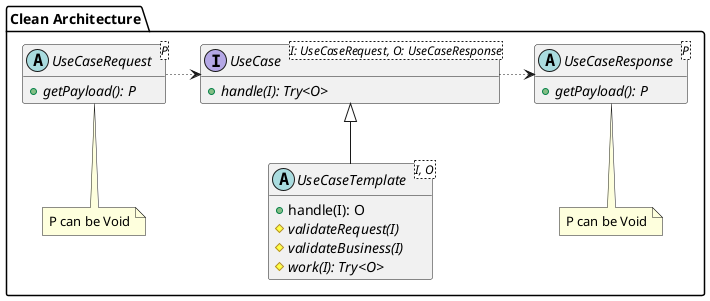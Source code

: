 @startuml clean_arch
hide empty members
package "Clean Architecture" as CLEANARCH {
  abstract class UseCaseRequest<P> {
    {abstract} +getPayload(): P
  }
  abstract class UseCaseResponse<P> {
    {abstract} +getPayload(): P
  }
  note bottom of UseCaseRequest : P can be Void
  note bottom of UseCaseResponse : P can be Void
  interface UseCase<I: UseCaseRequest, O: UseCaseResponse> {
    {abstract} +handle(I): Try<O>
  }
  abstract class UseCaseTemplate<I, O> {
    +handle(I): O
    {abstract} #validateRequest(I)
    {abstract} #validateBusiness(I)
    {abstract} #work(I): Try<O>
  }
  ' note bottom of UseCaseTemplate : handle() uses Try pattern
  UseCase <|-- UseCaseTemplate
  UseCaseRequest .[dotted]right.> UseCase
  UseCase .[dotted]right.> UseCaseResponse
}
@enduml

@startuml CQRS
hide empty members
package CQRS {
  package DTOs {
    abstract class CqrsRequest<P> {
      type: string
      {abstract} +getPayload(): P
    }
    abstract class CqrsResponse<P> {
      type: string
      {abstract} +getPayload(): P
    }
    class Command<P>
    class Query<P>
    class Event<P>
    class Outcome<P>
    class Result<P>
    Command <-- Outcome
    Query <-- Result
    CqrsRequest <|-- Command
    CqrsRequest <|-- Query
    CqrsRequest <|-- Event
    CqrsResponse <|-- Outcome
    CqrsResponse <|-- Result
  }
  package handlers {
    interface Handler<I, O> {
      {abstract} +handle(I): O
    }
    interface HandlerAsync<I> {
      {abstract} +handle(I): Void
    }
    interface QueryHandler<O> {
      {abstract} +handle(Query): O
    }
    interface QueryHandlerSync {
      {abstract} +handle(Query): Result
    }
    interface QueryHandlerAsync {
      {abstract} +handle(Query): Void
    }
    interface CommandHandler<O> {
      {abstract} +handle(Command): O
    }
    interface CommandHandlerSync {
      {abstract} +handle(Command): Outcome
    }
    interface CommandHandlerAsync {
      {abstract} +handle(Command): Void
    }
    interface EventHandler<O> {
      {abstract} +handle(Event): O
    }
    interface EventHandlerAsync {
      {abstract} +handle(Event): Void
    }
    Handler <|-- HandlerAsync
    Handler <|-- CommandHandler
    Handler <|-- QueryHandler
    Handler <|-- EventHandler
    HandlerAsync <|-- CommandHandlerAsync
    HandlerAsync <|-- QueryHandlerAsync
    HandlerAsync <|-- EventHandlerAsync
    CommandHandler <|-- CommandHandlerAsync
    CommandHandler <|-- CommandHandlerSync
    QueryHandler <|-- QueryHandlerAsync
    QueryHandler <|-- QueryHandlerSync
    EventHandler <|-- EventHandlerAsync
  }
  interface Broker {
    {abstract} +sendCommand(queue, Command): Outcome
    {abstract} +sendQuery(queue, Query): Result
    {abstract} +sendEvent(topic, Event): Void
    ---
    {abstract} +sendCommandAsync(queue, Command): Void
    {abstract} +sendQueryAsync(queue, Query): Void
    {abstract} +sendEventAsync(topic, Event): Void
    ---
    {abstract} +listenToCommand(queue, CommandHandler, group): Void
    {abstract} +listenToQuery(queue, QueryHandler, group): Void
    {abstract} +listenToEvent(topic, EventHandler, group): Void
  }
  legend
    P can be Void
    CqrsRequest::type examples: commandName,queryName,eventName,topic,channel
  endlegend
}
@enduml

@startuml cqrs_clean_arch
hide empty members
package "My 'CQRS + Clean Architecture' App" {
  interface UseCaseFactory {
    {abstract} +getRequestMapper<M : CqrsRequest>()
    {abstract} +getResponseMaper<M : CqrsResponse>()
    {abstract} +getUseCase<M : CqrsRequest>()
    ---
    {abstract} +getRequestMapper(String type)
    {abstract} +getResponseMaper(String type)
    {abstract} +getUseCase(String type)
  }
  interface CleanArchToCqrsRequestMapper<M : CqrsRequest, R : UseCaseRequest>
  interface CqrsToCleanArchResponseMapper<R : UseCaseResponse, M : CqrsResponse>
  UseCaseFactory -[dotted]-> CleanArchToCqrsRequestMapper : provides
  UseCaseFactory -[dotted]-> CqrsToCleanArchResponseMapper : provides
  UseCaseFactory --[dotted]--> UseCase : provides
  interface UseCase<I: UseCaseRequest, O: UseCaseResponse>

  package "Example: Command Executed Event" {
    class CommandExecutedEvent<<Event, CqrsRequest>> {
      +getPayload(): CommandExecutedEventPayload
    }
    class CommandExecutedEventPayload {
      command: Command
      outcome: Outcome
    }
    class OnCommandExecutedRequest<<UseCaseRequest>>
    class OnCommandExecutedResponse<<UseCaseResponse>> {
      +getPayload(): Void
    }
    class OnCommandExecutedUseCase<<UseCase>>
    class OnCommandExecutedRequestMapper<<CleanArchToCqrsRequestMapper>>
    class OnCommandExecutedResponseMapper<<CqrsToCleanArchResponseMapper>>
  }
}
@enduml
